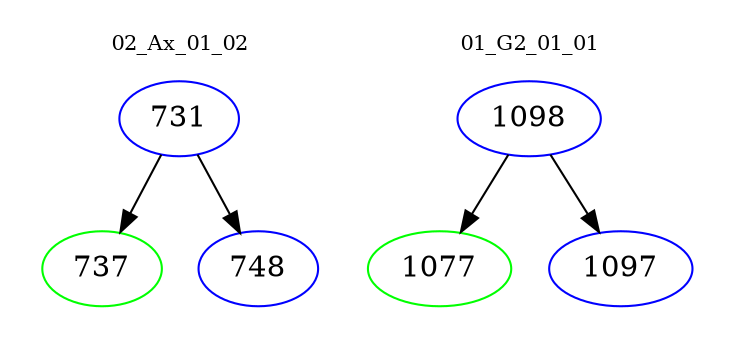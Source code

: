 digraph{
subgraph cluster_0 {
color = white
label = "02_Ax_01_02";
fontsize=10;
T0_731 [label="731", color="blue"]
T0_731 -> T0_737 [color="black"]
T0_737 [label="737", color="green"]
T0_731 -> T0_748 [color="black"]
T0_748 [label="748", color="blue"]
}
subgraph cluster_1 {
color = white
label = "01_G2_01_01";
fontsize=10;
T1_1098 [label="1098", color="blue"]
T1_1098 -> T1_1077 [color="black"]
T1_1077 [label="1077", color="green"]
T1_1098 -> T1_1097 [color="black"]
T1_1097 [label="1097", color="blue"]
}
}
